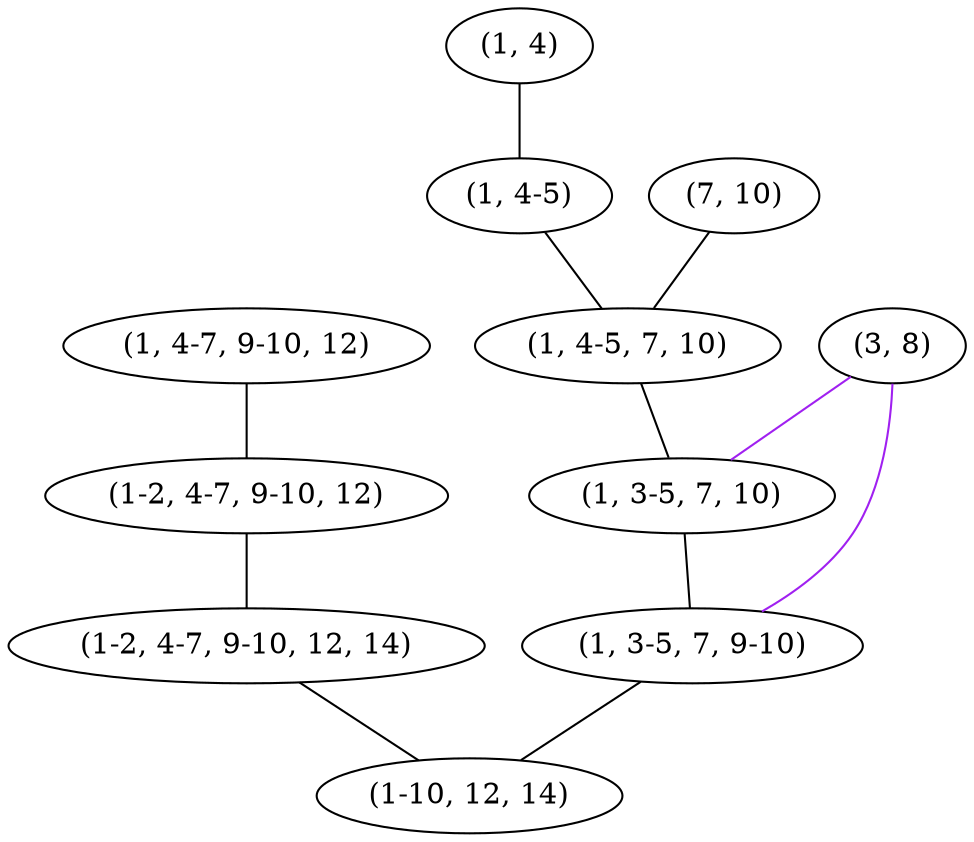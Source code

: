 strict graph "" {
	"(1, 4)"	 [parent=True,
		split=False];
	"(1, 4-5)"	 [parent=True,
		split=False];
	"(1, 4)" -- "(1, 4-5)"	 [color=r];
	"(3, 8)"	 [parent=True,
		split=True];
	"(1, 3-5, 7, 10)"	 [parent=True,
		split=False];
	"(3, 8)" -- "(1, 3-5, 7, 10)"	 [color=purple];
	"(1, 3-5, 7, 9-10)"	 [parent=True,
		split=False];
	"(3, 8)" -- "(1, 3-5, 7, 9-10)"	 [color=purple];
	"(7, 10)"	 [parent=True,
		split=False];
	"(1, 4-5, 7, 10)"	 [parent=True,
		split=False];
	"(7, 10)" -- "(1, 4-5, 7, 10)"	 [color=r];
	"(1, 4-5)" -- "(1, 4-5, 7, 10)"	 [color=r];
	"(1, 4-5, 7, 10)" -- "(1, 3-5, 7, 10)"	 [color=r];
	"(1, 3-5, 7, 10)" -- "(1, 3-5, 7, 9-10)"	 [color=r];
	"(1-10, 12, 14)"	 [parent=False,
		split=False];
	"(1, 3-5, 7, 9-10)" -- "(1-10, 12, 14)"	 [color=r];
	"(1, 4-7, 9-10, 12)"	 [parent=True,
		split=False];
	"(1-2, 4-7, 9-10, 12)"	 [parent=True,
		split=False];
	"(1, 4-7, 9-10, 12)" -- "(1-2, 4-7, 9-10, 12)"	 [color=r];
	"(1-2, 4-7, 9-10, 12, 14)"	 [parent=True,
		split=False];
	"(1-2, 4-7, 9-10, 12)" -- "(1-2, 4-7, 9-10, 12, 14)"	 [color=r];
	"(1-2, 4-7, 9-10, 12, 14)" -- "(1-10, 12, 14)"	 [color=r];
}
